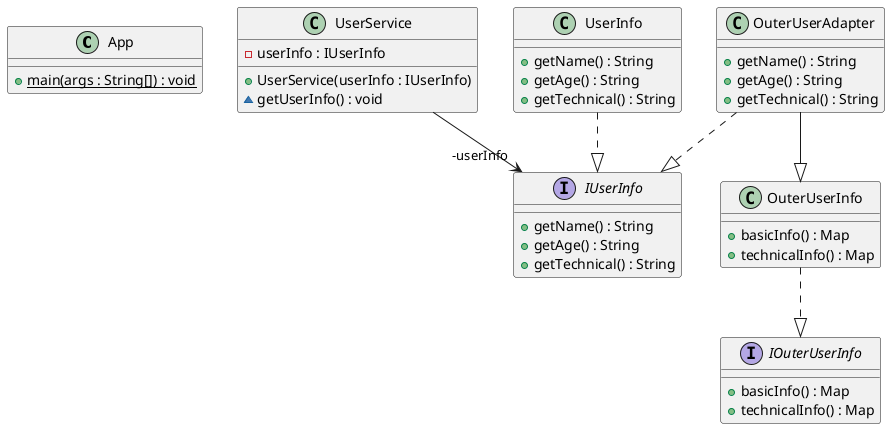 @startuml

class App {
    + main(args : String[]) {static} : void
}

class UserService {
    + UserService(userInfo : IUserInfo)
    - userInfo : IUserInfo
    ~ getUserInfo() : void
}

interface IOuterUserInfo {
    + basicInfo() : Map
    + technicalInfo() : Map
}

interface IUserInfo {
    + getName() : String
    + getAge() : String
    + getTechnical() : String
}

class OuterUserInfo {
    + basicInfo() : Map
    + technicalInfo() : Map
}

class UserInfo {
    + getName() : String
    + getAge() : String
    + getTechnical() : String
}

class OuterUserAdapter {
    + getName() : String
    + getAge() : String
    + getTechnical() : String
}

OuterUserAdapter ..|> IUserInfo
OuterUserAdapter --|> OuterUserInfo
UserInfo ..|> IUserInfo
OuterUserInfo ..|> IOuterUserInfo
UserService --> "-userInfo" IUserInfo

@enduml
